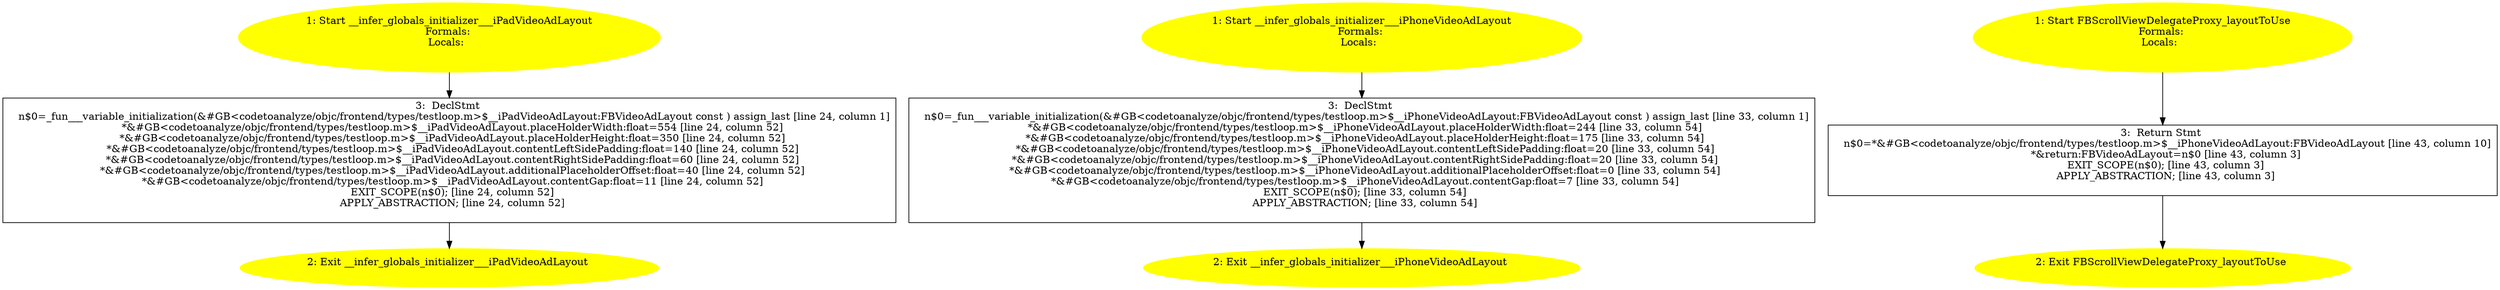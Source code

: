 /* @generated */
digraph cfg {
"__infer_globals_initializer___iPadVideoAdLayout#774934d200ab6ea201ea7444923ebf03.91a439a98050a5c80fe23fc56f573207_1" [label="1: Start __infer_globals_initializer___iPadVideoAdLayout\nFormals: \nLocals:  \n  " color=yellow style=filled]
	

	 "__infer_globals_initializer___iPadVideoAdLayout#774934d200ab6ea201ea7444923ebf03.91a439a98050a5c80fe23fc56f573207_1" -> "__infer_globals_initializer___iPadVideoAdLayout#774934d200ab6ea201ea7444923ebf03.91a439a98050a5c80fe23fc56f573207_3" ;
"__infer_globals_initializer___iPadVideoAdLayout#774934d200ab6ea201ea7444923ebf03.91a439a98050a5c80fe23fc56f573207_2" [label="2: Exit __infer_globals_initializer___iPadVideoAdLayout \n  " color=yellow style=filled]
	

"__infer_globals_initializer___iPadVideoAdLayout#774934d200ab6ea201ea7444923ebf03.91a439a98050a5c80fe23fc56f573207_3" [label="3:  DeclStmt \n   n$0=_fun___variable_initialization(&#GB<codetoanalyze/objc/frontend/types/testloop.m>$__iPadVideoAdLayout:FBVideoAdLayout const ) assign_last [line 24, column 1]\n  *&#GB<codetoanalyze/objc/frontend/types/testloop.m>$__iPadVideoAdLayout.placeHolderWidth:float=554 [line 24, column 52]\n  *&#GB<codetoanalyze/objc/frontend/types/testloop.m>$__iPadVideoAdLayout.placeHolderHeight:float=350 [line 24, column 52]\n  *&#GB<codetoanalyze/objc/frontend/types/testloop.m>$__iPadVideoAdLayout.contentLeftSidePadding:float=140 [line 24, column 52]\n  *&#GB<codetoanalyze/objc/frontend/types/testloop.m>$__iPadVideoAdLayout.contentRightSidePadding:float=60 [line 24, column 52]\n  *&#GB<codetoanalyze/objc/frontend/types/testloop.m>$__iPadVideoAdLayout.additionalPlaceholderOffset:float=40 [line 24, column 52]\n  *&#GB<codetoanalyze/objc/frontend/types/testloop.m>$__iPadVideoAdLayout.contentGap:float=11 [line 24, column 52]\n  EXIT_SCOPE(n$0); [line 24, column 52]\n  APPLY_ABSTRACTION; [line 24, column 52]\n " shape="box"]
	

	 "__infer_globals_initializer___iPadVideoAdLayout#774934d200ab6ea201ea7444923ebf03.91a439a98050a5c80fe23fc56f573207_3" -> "__infer_globals_initializer___iPadVideoAdLayout#774934d200ab6ea201ea7444923ebf03.91a439a98050a5c80fe23fc56f573207_2" ;
"__infer_globals_initializer___iPhoneVideoAdLayout#774934d200ab6ea201ea7444923ebf03.1e6bd750ce4ce65119ad54cee8ee01a8_1" [label="1: Start __infer_globals_initializer___iPhoneVideoAdLayout\nFormals: \nLocals:  \n  " color=yellow style=filled]
	

	 "__infer_globals_initializer___iPhoneVideoAdLayout#774934d200ab6ea201ea7444923ebf03.1e6bd750ce4ce65119ad54cee8ee01a8_1" -> "__infer_globals_initializer___iPhoneVideoAdLayout#774934d200ab6ea201ea7444923ebf03.1e6bd750ce4ce65119ad54cee8ee01a8_3" ;
"__infer_globals_initializer___iPhoneVideoAdLayout#774934d200ab6ea201ea7444923ebf03.1e6bd750ce4ce65119ad54cee8ee01a8_2" [label="2: Exit __infer_globals_initializer___iPhoneVideoAdLayout \n  " color=yellow style=filled]
	

"__infer_globals_initializer___iPhoneVideoAdLayout#774934d200ab6ea201ea7444923ebf03.1e6bd750ce4ce65119ad54cee8ee01a8_3" [label="3:  DeclStmt \n   n$0=_fun___variable_initialization(&#GB<codetoanalyze/objc/frontend/types/testloop.m>$__iPhoneVideoAdLayout:FBVideoAdLayout const ) assign_last [line 33, column 1]\n  *&#GB<codetoanalyze/objc/frontend/types/testloop.m>$__iPhoneVideoAdLayout.placeHolderWidth:float=244 [line 33, column 54]\n  *&#GB<codetoanalyze/objc/frontend/types/testloop.m>$__iPhoneVideoAdLayout.placeHolderHeight:float=175 [line 33, column 54]\n  *&#GB<codetoanalyze/objc/frontend/types/testloop.m>$__iPhoneVideoAdLayout.contentLeftSidePadding:float=20 [line 33, column 54]\n  *&#GB<codetoanalyze/objc/frontend/types/testloop.m>$__iPhoneVideoAdLayout.contentRightSidePadding:float=20 [line 33, column 54]\n  *&#GB<codetoanalyze/objc/frontend/types/testloop.m>$__iPhoneVideoAdLayout.additionalPlaceholderOffset:float=0 [line 33, column 54]\n  *&#GB<codetoanalyze/objc/frontend/types/testloop.m>$__iPhoneVideoAdLayout.contentGap:float=7 [line 33, column 54]\n  EXIT_SCOPE(n$0); [line 33, column 54]\n  APPLY_ABSTRACTION; [line 33, column 54]\n " shape="box"]
	

	 "__infer_globals_initializer___iPhoneVideoAdLayout#774934d200ab6ea201ea7444923ebf03.1e6bd750ce4ce65119ad54cee8ee01a8_3" -> "__infer_globals_initializer___iPhoneVideoAdLayout#774934d200ab6ea201ea7444923ebf03.1e6bd750ce4ce65119ad54cee8ee01a8_2" ;
"layoutToUse#FBScrollViewDelegateProxy#class.0fb14252876875c85e9253ab00bfb755_1" [label="1: Start FBScrollViewDelegateProxy_layoutToUse\nFormals: \nLocals:  \n  " color=yellow style=filled]
	

	 "layoutToUse#FBScrollViewDelegateProxy#class.0fb14252876875c85e9253ab00bfb755_1" -> "layoutToUse#FBScrollViewDelegateProxy#class.0fb14252876875c85e9253ab00bfb755_3" ;
"layoutToUse#FBScrollViewDelegateProxy#class.0fb14252876875c85e9253ab00bfb755_2" [label="2: Exit FBScrollViewDelegateProxy_layoutToUse \n  " color=yellow style=filled]
	

"layoutToUse#FBScrollViewDelegateProxy#class.0fb14252876875c85e9253ab00bfb755_3" [label="3:  Return Stmt \n   n$0=*&#GB<codetoanalyze/objc/frontend/types/testloop.m>$__iPhoneVideoAdLayout:FBVideoAdLayout [line 43, column 10]\n  *&return:FBVideoAdLayout=n$0 [line 43, column 3]\n  EXIT_SCOPE(n$0); [line 43, column 3]\n  APPLY_ABSTRACTION; [line 43, column 3]\n " shape="box"]
	

	 "layoutToUse#FBScrollViewDelegateProxy#class.0fb14252876875c85e9253ab00bfb755_3" -> "layoutToUse#FBScrollViewDelegateProxy#class.0fb14252876875c85e9253ab00bfb755_2" ;
}
